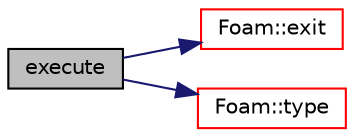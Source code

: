 digraph "execute"
{
  bgcolor="transparent";
  edge [fontname="Helvetica",fontsize="10",labelfontname="Helvetica",labelfontsize="10"];
  node [fontname="Helvetica",fontsize="10",shape=record];
  rankdir="LR";
  Node936 [label="execute",height=0.2,width=0.4,color="black", fillcolor="grey75", style="filled", fontcolor="black"];
  Node936 -> Node937 [color="midnightblue",fontsize="10",style="solid",fontname="Helvetica"];
  Node937 [label="Foam::exit",height=0.2,width=0.4,color="red",URL="$a21851.html#a06ca7250d8e89caf05243ec094843642"];
  Node936 -> Node986 [color="midnightblue",fontsize="10",style="solid",fontname="Helvetica"];
  Node986 [label="Foam::type",height=0.2,width=0.4,color="red",URL="$a21851.html#aec48583af672626378f501eb9fc32cd1",tooltip="Return the file type: DIRECTORY or FILE. "];
}
